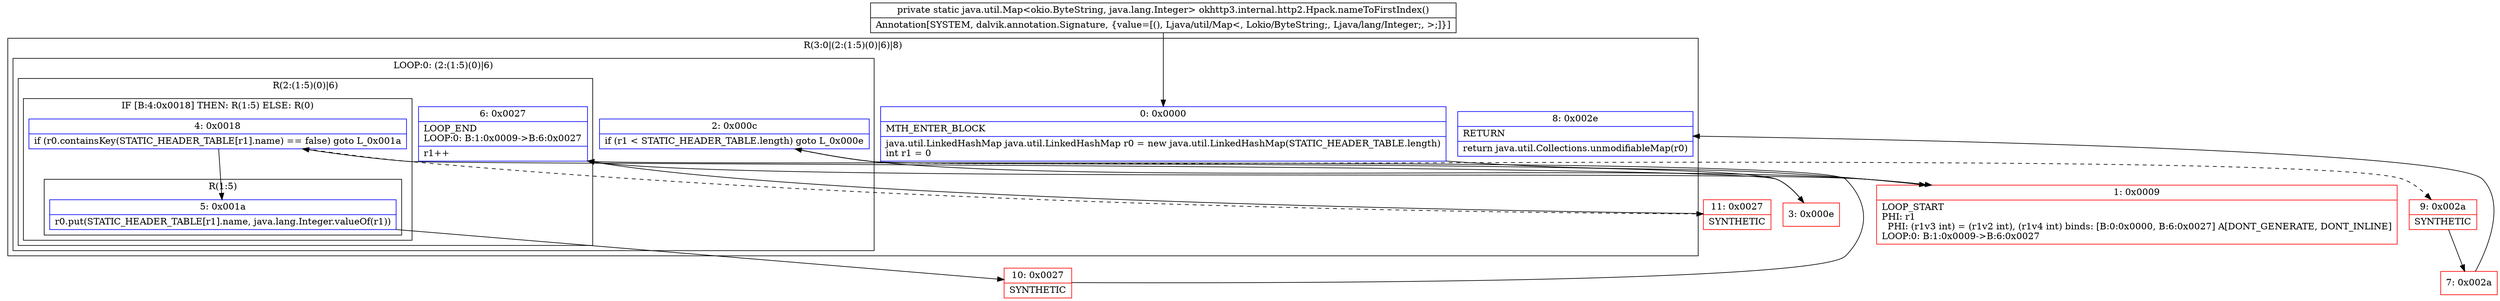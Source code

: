 digraph "CFG forokhttp3.internal.http2.Hpack.nameToFirstIndex()Ljava\/util\/Map;" {
subgraph cluster_Region_1954387074 {
label = "R(3:0|(2:(1:5)(0)|6)|8)";
node [shape=record,color=blue];
Node_0 [shape=record,label="{0\:\ 0x0000|MTH_ENTER_BLOCK\l|java.util.LinkedHashMap java.util.LinkedHashMap r0 = new java.util.LinkedHashMap(STATIC_HEADER_TABLE.length)\lint r1 = 0\l}"];
subgraph cluster_LoopRegion_1273621675 {
label = "LOOP:0: (2:(1:5)(0)|6)";
node [shape=record,color=blue];
Node_2 [shape=record,label="{2\:\ 0x000c|if (r1 \< STATIC_HEADER_TABLE.length) goto L_0x000e\l}"];
subgraph cluster_Region_1395177680 {
label = "R(2:(1:5)(0)|6)";
node [shape=record,color=blue];
subgraph cluster_IfRegion_1351422877 {
label = "IF [B:4:0x0018] THEN: R(1:5) ELSE: R(0)";
node [shape=record,color=blue];
Node_4 [shape=record,label="{4\:\ 0x0018|if (r0.containsKey(STATIC_HEADER_TABLE[r1].name) == false) goto L_0x001a\l}"];
subgraph cluster_Region_1153748472 {
label = "R(1:5)";
node [shape=record,color=blue];
Node_5 [shape=record,label="{5\:\ 0x001a|r0.put(STATIC_HEADER_TABLE[r1].name, java.lang.Integer.valueOf(r1))\l}"];
}
subgraph cluster_Region_1503000679 {
label = "R(0)";
node [shape=record,color=blue];
}
}
Node_6 [shape=record,label="{6\:\ 0x0027|LOOP_END\lLOOP:0: B:1:0x0009\-\>B:6:0x0027\l|r1++\l}"];
}
}
Node_8 [shape=record,label="{8\:\ 0x002e|RETURN\l|return java.util.Collections.unmodifiableMap(r0)\l}"];
}
Node_1 [shape=record,color=red,label="{1\:\ 0x0009|LOOP_START\lPHI: r1 \l  PHI: (r1v3 int) = (r1v2 int), (r1v4 int) binds: [B:0:0x0000, B:6:0x0027] A[DONT_GENERATE, DONT_INLINE]\lLOOP:0: B:1:0x0009\-\>B:6:0x0027\l}"];
Node_3 [shape=record,color=red,label="{3\:\ 0x000e}"];
Node_7 [shape=record,color=red,label="{7\:\ 0x002a}"];
Node_9 [shape=record,color=red,label="{9\:\ 0x002a|SYNTHETIC\l}"];
Node_10 [shape=record,color=red,label="{10\:\ 0x0027|SYNTHETIC\l}"];
Node_11 [shape=record,color=red,label="{11\:\ 0x0027|SYNTHETIC\l}"];
MethodNode[shape=record,label="{private static java.util.Map\<okio.ByteString, java.lang.Integer\> okhttp3.internal.http2.Hpack.nameToFirstIndex()  | Annotation[SYSTEM, dalvik.annotation.Signature, \{value=[(), Ljava\/util\/Map\<, Lokio\/ByteString;, Ljava\/lang\/Integer;, \>;]\}]\l}"];
MethodNode -> Node_0;
Node_0 -> Node_1;
Node_2 -> Node_3;
Node_2 -> Node_9[style=dashed];
Node_4 -> Node_5;
Node_4 -> Node_11[style=dashed];
Node_5 -> Node_10;
Node_6 -> Node_1;
Node_1 -> Node_2;
Node_3 -> Node_4;
Node_7 -> Node_8;
Node_9 -> Node_7;
Node_10 -> Node_6;
Node_11 -> Node_6;
}


